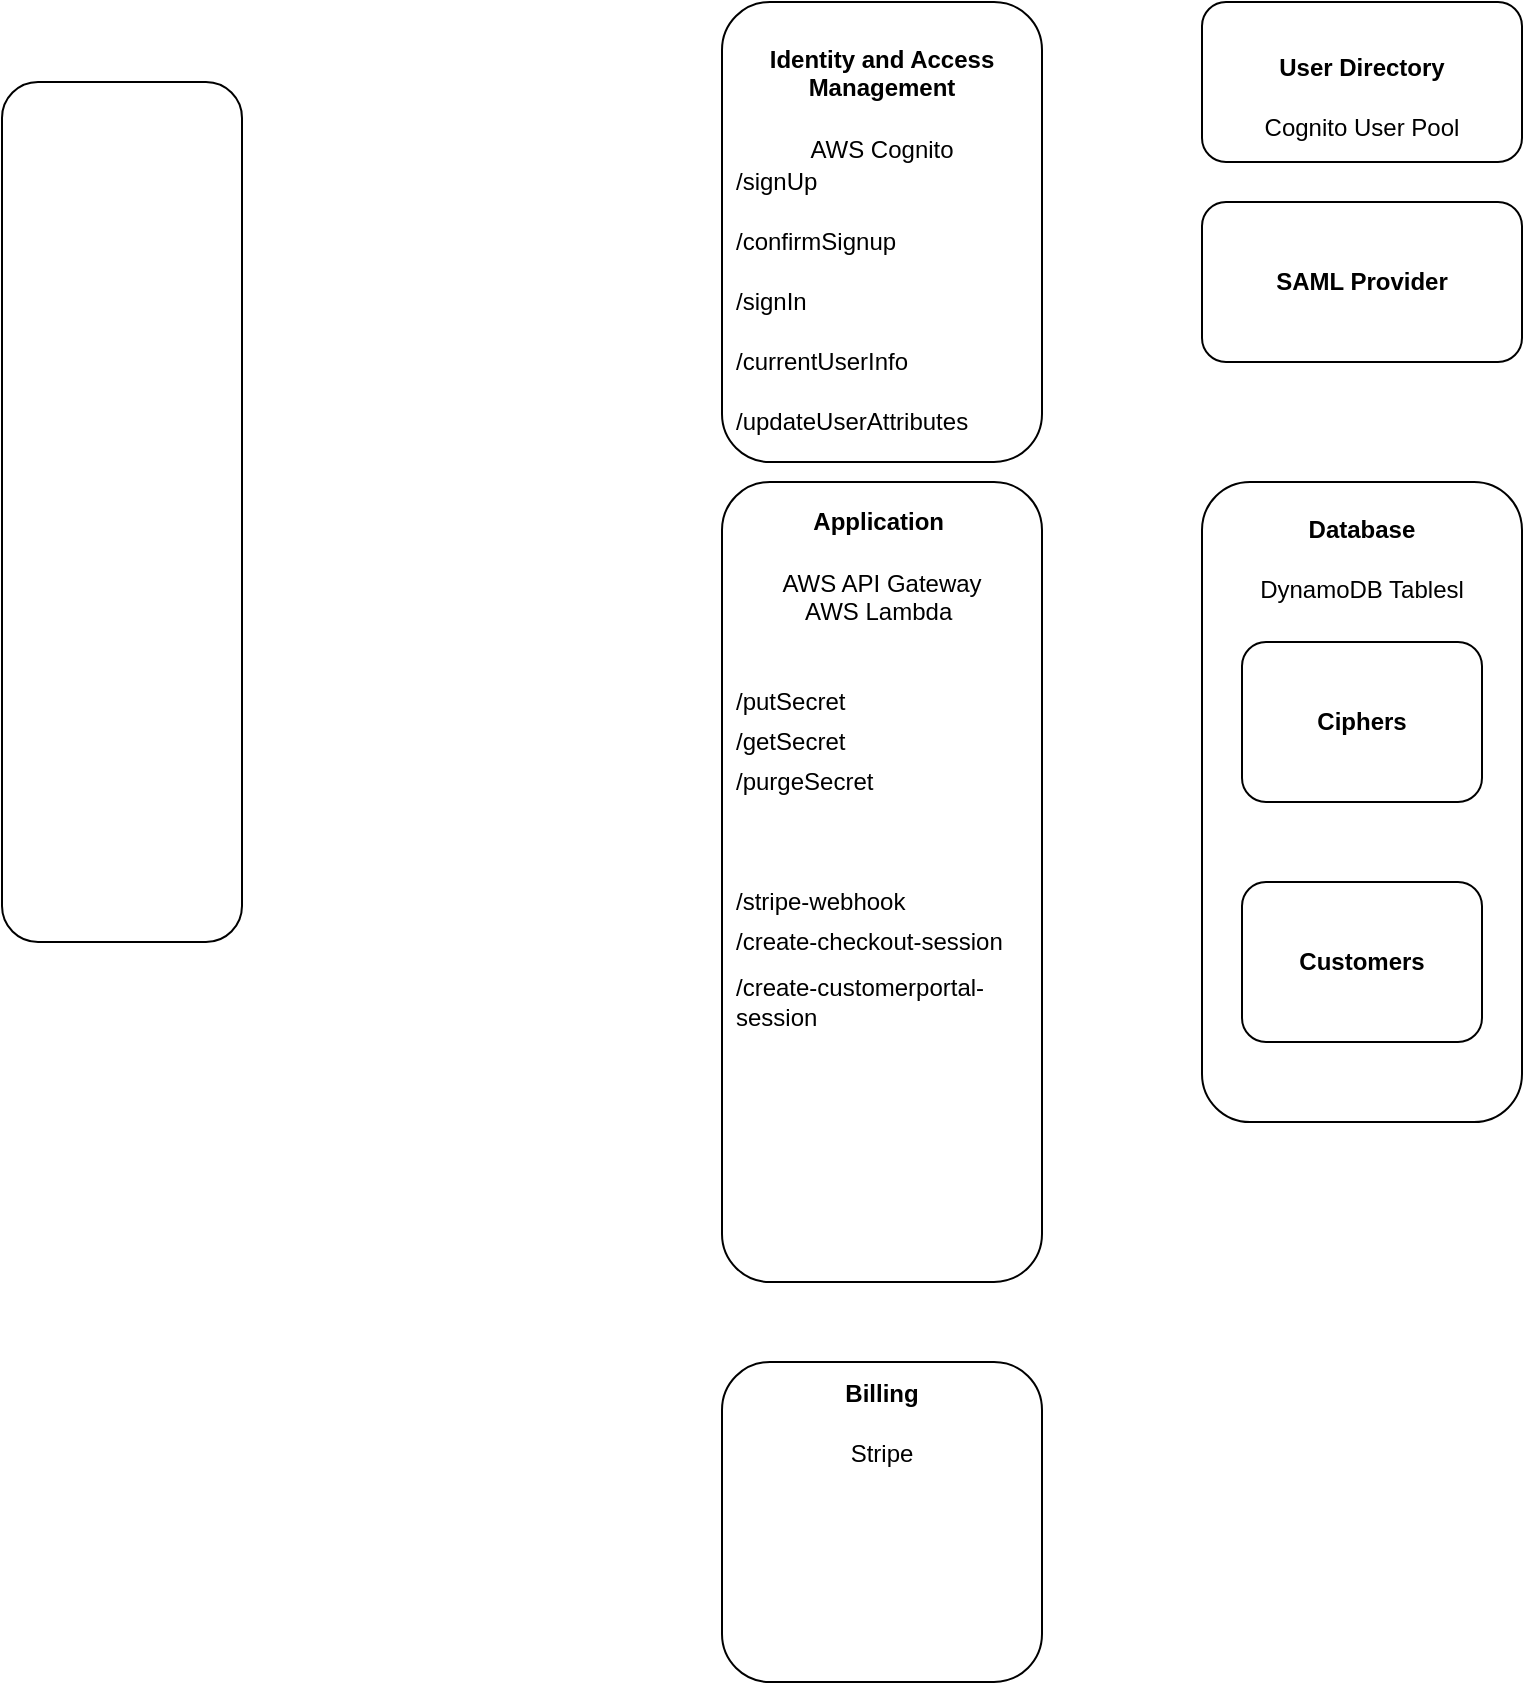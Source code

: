 <mxfile version="13.9.2" type="github" pages="4">
  <diagram id="Hv6Z0Z-jgz0hXXmfDjHY" name="Application Architecture">
    <mxGraphModel dx="1099" dy="696" grid="1" gridSize="10" guides="1" tooltips="1" connect="1" arrows="1" fold="1" page="1" pageScale="1" pageWidth="850" pageHeight="1100" math="0" shadow="0">
      <root>
        <mxCell id="0" />
        <mxCell id="1" parent="0" />
        <mxCell id="rAYTz6jgHJq_qLiI7_aH-13" value="&lt;h4&gt;Identity and Access Management&lt;/h4&gt;AWS Cognito&lt;br&gt;&lt;br&gt;&lt;br&gt;&lt;br&gt;&lt;br&gt;&lt;br&gt;&lt;br&gt;&lt;br&gt;&lt;br&gt;&lt;br&gt;&lt;br&gt;" style="rounded=1;whiteSpace=wrap;html=1;rotation=0;" parent="1" vertex="1">
          <mxGeometry x="400" width="160" height="230" as="geometry" />
        </mxCell>
        <mxCell id="rAYTz6jgHJq_qLiI7_aH-3" value="&lt;h4&gt;Billing&lt;/h4&gt;Stripe&lt;br&gt;&lt;br&gt;&lt;br&gt;&lt;br&gt;&lt;br&gt;&lt;br&gt;&lt;br&gt;&lt;br&gt;&lt;br&gt;" style="rounded=1;whiteSpace=wrap;html=1;rotation=0;" parent="1" vertex="1">
          <mxGeometry x="400" y="680" width="160" height="160" as="geometry" />
        </mxCell>
        <mxCell id="rAYTz6jgHJq_qLiI7_aH-6" value="&lt;h4&gt;Application&amp;nbsp;&lt;/h4&gt;AWS API Gateway&lt;br&gt;AWS Lambda&amp;nbsp;&lt;br&gt;&lt;br&gt;&lt;br&gt;&lt;br&gt;&lt;br&gt;&lt;br&gt;&lt;br&gt;&lt;br&gt;&lt;br&gt;&lt;br&gt;&lt;br&gt;&lt;br&gt;&lt;br&gt;&lt;br&gt;&lt;br&gt;&lt;br&gt;&lt;br&gt;&lt;br&gt;&lt;br&gt;&lt;br&gt;&lt;br&gt;&lt;br&gt;&lt;br&gt;&lt;br&gt;" style="rounded=1;whiteSpace=wrap;html=1;rotation=0;" parent="1" vertex="1">
          <mxGeometry x="400" y="240" width="160" height="400" as="geometry" />
        </mxCell>
        <mxCell id="rAYTz6jgHJq_qLiI7_aH-10" value="/signUp" style="text;html=1;strokeColor=none;fillColor=none;align=left;verticalAlign=middle;whiteSpace=wrap;rounded=0;" parent="1" vertex="1">
          <mxGeometry x="405" y="80" width="40" height="20" as="geometry" />
        </mxCell>
        <mxCell id="rAYTz6jgHJq_qLiI7_aH-21" value="/confirmSignup" style="text;html=1;strokeColor=none;fillColor=none;align=left;verticalAlign=middle;whiteSpace=wrap;rounded=0;" parent="1" vertex="1">
          <mxGeometry x="405" y="110" width="40" height="20" as="geometry" />
        </mxCell>
        <mxCell id="rAYTz6jgHJq_qLiI7_aH-22" value="/signIn" style="text;html=1;strokeColor=none;fillColor=none;align=left;verticalAlign=middle;whiteSpace=wrap;rounded=0;" parent="1" vertex="1">
          <mxGeometry x="405" y="140" width="40" height="20" as="geometry" />
        </mxCell>
        <mxCell id="rAYTz6jgHJq_qLiI7_aH-23" value="&lt;h4&gt;User Directory&lt;/h4&gt;Cognito User Pool" style="rounded=1;whiteSpace=wrap;html=1;rotation=0;" parent="1" vertex="1">
          <mxGeometry x="640" width="160" height="80" as="geometry" />
        </mxCell>
        <mxCell id="rAYTz6jgHJq_qLiI7_aH-24" value="" style="rounded=1;whiteSpace=wrap;html=1;align=left;" parent="1" vertex="1">
          <mxGeometry x="40" y="40" width="120" height="430" as="geometry" />
        </mxCell>
        <mxCell id="rAYTz6jgHJq_qLiI7_aH-28" value="&lt;h4&gt;Database&lt;/h4&gt;DynamoDB Tablesl&lt;br&gt;&lt;br&gt;&lt;br&gt;&lt;br&gt;&lt;br&gt;&lt;br&gt;&lt;br&gt;&lt;br&gt;&lt;br&gt;&lt;br&gt;&lt;br&gt;&lt;br&gt;&lt;br&gt;&lt;br&gt;&lt;br&gt;&lt;br&gt;&lt;br&gt;&lt;br&gt;&lt;br&gt;" style="rounded=1;whiteSpace=wrap;html=1;rotation=0;" parent="1" vertex="1">
          <mxGeometry x="640" y="240" width="160" height="320" as="geometry" />
        </mxCell>
        <mxCell id="_rLPY60AcB8KLhZ8MVNL-1" value="&lt;h4&gt;Ciphers&lt;/h4&gt;" style="rounded=1;whiteSpace=wrap;html=1;rotation=0;" parent="1" vertex="1">
          <mxGeometry x="660" y="320" width="120" height="80" as="geometry" />
        </mxCell>
        <mxCell id="_rLPY60AcB8KLhZ8MVNL-2" value="&lt;h4&gt;Customers&lt;/h4&gt;" style="rounded=1;whiteSpace=wrap;html=1;rotation=0;" parent="1" vertex="1">
          <mxGeometry x="660" y="440" width="120" height="80" as="geometry" />
        </mxCell>
        <mxCell id="CP3uooLWyoKTAAhPnvAy-1" value="&lt;h4&gt;SAML Provider&lt;/h4&gt;" style="rounded=1;whiteSpace=wrap;html=1;rotation=0;" vertex="1" parent="1">
          <mxGeometry x="640" y="100" width="160" height="80" as="geometry" />
        </mxCell>
        <mxCell id="HtaPsJCZTVptxdijYcUO-7" value="/putSecret" style="text;html=1;strokeColor=none;fillColor=none;align=left;verticalAlign=middle;whiteSpace=wrap;rounded=0;" vertex="1" parent="1">
          <mxGeometry x="405" y="340" width="40" height="20" as="geometry" />
        </mxCell>
        <mxCell id="HtaPsJCZTVptxdijYcUO-8" value="/getSecret" style="text;html=1;strokeColor=none;fillColor=none;align=left;verticalAlign=middle;whiteSpace=wrap;rounded=0;" vertex="1" parent="1">
          <mxGeometry x="405" y="360" width="40" height="20" as="geometry" />
        </mxCell>
        <mxCell id="HtaPsJCZTVptxdijYcUO-9" value="/purgeSecret" style="text;html=1;strokeColor=none;fillColor=none;align=left;verticalAlign=middle;whiteSpace=wrap;rounded=0;" vertex="1" parent="1">
          <mxGeometry x="405" y="380" width="40" height="20" as="geometry" />
        </mxCell>
        <mxCell id="HtaPsJCZTVptxdijYcUO-10" value="/create-checkout-session" style="text;html=1;strokeColor=none;fillColor=none;align=left;verticalAlign=middle;whiteSpace=wrap;rounded=0;" vertex="1" parent="1">
          <mxGeometry x="405" y="460" width="145" height="20" as="geometry" />
        </mxCell>
        <mxCell id="HtaPsJCZTVptxdijYcUO-12" value="/currentUserInfo" style="text;html=1;strokeColor=none;fillColor=none;align=left;verticalAlign=middle;whiteSpace=wrap;rounded=0;" vertex="1" parent="1">
          <mxGeometry x="405" y="170" width="40" height="20" as="geometry" />
        </mxCell>
        <mxCell id="HtaPsJCZTVptxdijYcUO-16" value="/updateUserAttributes" style="text;html=1;strokeColor=none;fillColor=none;align=left;verticalAlign=middle;whiteSpace=wrap;rounded=0;" vertex="1" parent="1">
          <mxGeometry x="405" y="200" width="40" height="20" as="geometry" />
        </mxCell>
        <mxCell id="avt5vIIPCPfY_CYcahbM-1" value="/create-customerportal-session" style="text;html=1;strokeColor=none;fillColor=none;align=left;verticalAlign=middle;whiteSpace=wrap;rounded=0;" vertex="1" parent="1">
          <mxGeometry x="405" y="490" width="145" height="20" as="geometry" />
        </mxCell>
        <mxCell id="avt5vIIPCPfY_CYcahbM-2" value="/stripe-webhook" style="text;html=1;strokeColor=none;fillColor=none;align=left;verticalAlign=middle;whiteSpace=wrap;rounded=0;" vertex="1" parent="1">
          <mxGeometry x="405" y="440" width="145" height="20" as="geometry" />
        </mxCell>
      </root>
    </mxGraphModel>
  </diagram>
  <diagram id="NxciisnmmN84hfSMXkzs" name="CICD">
    <mxGraphModel dx="1339" dy="696" grid="1" gridSize="10" guides="1" tooltips="1" connect="1" arrows="1" fold="1" page="1" pageScale="1" pageWidth="850" pageHeight="1100" math="0" shadow="0">
      <root>
        <mxCell id="5weoIt8CV3_sYMo1khrZ-0" />
        <mxCell id="5weoIt8CV3_sYMo1khrZ-1" parent="5weoIt8CV3_sYMo1khrZ-0" />
        <mxCell id="gUvDCBEUuUBYy2Yh0ItH-0" value="&lt;h4&gt;Seed.run&lt;/h4&gt;&lt;div&gt;pipeline: development&amp;nbsp;&lt;/div&gt;&lt;a target=&quot;_blank&quot; href=&quot;https://ryqb0azfd7.execute-api.ap-southeast-2.amazonaws.com/dev&quot; style=&quot;box-sizing: border-box ; color: rgb(46 , 45 , 51) ; text-decoration: none ; transition: 0.3s ; font-family: &amp;#34;rubik&amp;#34; , sans-serif ; text-align: left&quot;&gt;&lt;font style=&quot;font-size: 12px&quot;&gt;ryqb0azfd7.execute-api.ap-southeast-2.amazonaws.com/dev&lt;/font&gt;&lt;/a&gt;&lt;div&gt;&lt;br&gt;&lt;/div&gt;&lt;div&gt;pipeline: production (manual deploy)&lt;/div&gt;&lt;div&gt;qnsed5flsh.execute-api.ap-southeast-2.amazonaws.com/prod&lt;br&gt;&lt;/div&gt;" style="rounded=1;whiteSpace=wrap;html=1;rotation=0;" vertex="1" parent="5weoIt8CV3_sYMo1khrZ-1">
          <mxGeometry x="320" y="320" width="520" height="200" as="geometry" />
        </mxCell>
        <mxCell id="gUvDCBEUuUBYy2Yh0ItH-1" value="&lt;h4&gt;GitHub&lt;/h4&gt;&lt;br&gt;&lt;br&gt;&lt;br&gt;&lt;br&gt;&lt;br&gt;&lt;br&gt;&lt;br&gt;&lt;br&gt;&lt;br&gt;&lt;br&gt;&lt;br&gt;&lt;br&gt;&lt;br&gt;&lt;br&gt;&lt;br&gt;&lt;br&gt;" style="rounded=1;whiteSpace=wrap;html=1;rotation=0;" vertex="1" parent="5weoIt8CV3_sYMo1khrZ-1">
          <mxGeometry x="40" y="120" width="240" height="440" as="geometry" />
        </mxCell>
        <mxCell id="gUvDCBEUuUBYy2Yh0ItH-2" value="&lt;h4&gt;Secret-Sharer-Client Repo&lt;/h4&gt;&lt;div&gt;branch: master&lt;/div&gt;&lt;div&gt;branch: dev-branch&lt;/div&gt;" style="rounded=1;whiteSpace=wrap;html=1;rotation=0;" vertex="1" parent="5weoIt8CV3_sYMo1khrZ-1">
          <mxGeometry x="80" y="200" width="160" height="80" as="geometry" />
        </mxCell>
        <mxCell id="gUvDCBEUuUBYy2Yh0ItH-3" value="&lt;h4&gt;Secret-Sharer-Server Repo&lt;/h4&gt;&lt;div&gt;branch: master&lt;/div&gt;" style="rounded=1;whiteSpace=wrap;html=1;rotation=0;" vertex="1" parent="5weoIt8CV3_sYMo1khrZ-1">
          <mxGeometry x="80" y="320" width="160" height="200" as="geometry" />
        </mxCell>
        <mxCell id="gUvDCBEUuUBYy2Yh0ItH-4" value="&lt;h4&gt;Netlify&lt;/h4&gt;&amp;nbsp; &amp;nbsp; &amp;nbsp; &amp;nbsp; &amp;nbsp; &amp;nbsp; &amp;nbsp; &amp;nbsp; &amp;nbsp; &amp;nbsp; &amp;nbsp; &amp;nbsp; &amp;nbsp; &amp;nbsp; &amp;nbsp; &amp;nbsp; &amp;nbsp; &amp;nbsp; &amp;nbsp; &amp;nbsp; &amp;nbsp; &amp;nbsp; &amp;nbsp; &amp;nbsp; &amp;nbsp; &amp;nbsp; &amp;nbsp; &amp;nbsp; &amp;nbsp; &amp;nbsp; &amp;nbsp; &amp;nbsp; &amp;nbsp; &amp;nbsp; &amp;nbsp; &amp;nbsp; &amp;nbsp; &amp;nbsp; &amp;nbsp; &amp;nbsp; &amp;nbsp; &amp;nbsp; &amp;nbsp; &amp;nbsp; &amp;nbsp; &amp;nbsp;https://master--secret-sharer.netlify.app&lt;br&gt;&lt;div&gt;&lt;div&gt;&lt;div&gt;&lt;div&gt;&lt;div&gt;&lt;div&gt;&lt;div&gt;&lt;div&gt;&lt;div&gt;&lt;div&gt;&amp;nbsp; &amp;nbsp; &amp;nbsp; &amp;nbsp; &amp;nbsp; &amp;nbsp; &amp;nbsp; &amp;nbsp; &amp;nbsp; &amp;nbsp; &amp;nbsp; &amp;nbsp; &amp;nbsp; &amp;nbsp; &amp;nbsp; &amp;nbsp; &amp;nbsp; &amp;nbsp; &amp;nbsp; &amp;nbsp; &amp;nbsp; &amp;nbsp; &amp;nbsp; &amp;nbsp; &amp;nbsp; &amp;nbsp; &amp;nbsp; &amp;nbsp; &amp;nbsp; &amp;nbsp; &amp;nbsp; &amp;nbsp; &amp;nbsp; &amp;nbsp; &amp;nbsp; &amp;nbsp; &amp;nbsp; &amp;nbsp; &amp;nbsp; &amp;nbsp; &amp;nbsp; &amp;nbsp; &amp;nbsp;https:/dev-branch--secret-sharer.netlify.app&lt;/div&gt;&lt;/div&gt;&lt;/div&gt;&lt;/div&gt;&lt;/div&gt;&lt;/div&gt;&lt;/div&gt;&lt;/div&gt;&lt;/div&gt;&lt;/div&gt;" style="rounded=1;whiteSpace=wrap;html=1;rotation=0;" vertex="1" parent="5weoIt8CV3_sYMo1khrZ-1">
          <mxGeometry x="320" y="200" width="520" height="80" as="geometry" />
        </mxCell>
        <mxCell id="gUvDCBEUuUBYy2Yh0ItH-7" value="&lt;h4&gt;Cloudflare&lt;/h4&gt;&lt;div&gt;CNAME&lt;/div&gt;&lt;div&gt;shhh.link&lt;/div&gt;master--secret-sharer.netlify.app&lt;div&gt;&amp;nbsp;&lt;/div&gt;" style="rounded=1;whiteSpace=wrap;html=1;rotation=0;" vertex="1" parent="5weoIt8CV3_sYMo1khrZ-1">
          <mxGeometry x="590" y="80" width="250" height="80" as="geometry" />
        </mxCell>
      </root>
    </mxGraphModel>
  </diagram>
  <diagram id="8XQlMVYwTLiwBFjd8v2O" name="Mgmt &amp; Reporting">
    <mxGraphModel dx="1339" dy="696" grid="1" gridSize="10" guides="1" tooltips="1" connect="1" arrows="1" fold="1" page="1" pageScale="1" pageWidth="850" pageHeight="1100" math="0" shadow="0">
      <root>
        <mxCell id="kYcK-3j_SrmOTwIYCgRn-0" />
        <mxCell id="kYcK-3j_SrmOTwIYCgRn-1" parent="kYcK-3j_SrmOTwIYCgRn-0" />
        <mxCell id="4YO0bs2g4u5x8FvCbHhL-0" value="&lt;h4&gt;Serverless.com&lt;/h4&gt;&lt;div&gt;Serverless Usage and Statistics&lt;/div&gt;" style="rounded=1;whiteSpace=wrap;html=1;rotation=0;" vertex="1" parent="kYcK-3j_SrmOTwIYCgRn-1">
          <mxGeometry x="160" y="680" width="520" height="80" as="geometry" />
        </mxCell>
        <mxCell id="4YO0bs2g4u5x8FvCbHhL-4" value="&lt;h4&gt;Sentry.io&lt;/h4&gt;React Web Application Usage, Statistics and Bug Tracking" style="rounded=1;whiteSpace=wrap;html=1;rotation=0;" vertex="1" parent="kYcK-3j_SrmOTwIYCgRn-1">
          <mxGeometry x="160" y="560" width="520" height="80" as="geometry" />
        </mxCell>
        <mxCell id="4YO0bs2g4u5x8FvCbHhL-5" value="&lt;h4&gt;Cloudflare&lt;/h4&gt;&lt;div&gt;DNS and WAF Management, Usage and Statistics&lt;/div&gt;&lt;div&gt;&amp;nbsp;&lt;/div&gt;" style="rounded=1;whiteSpace=wrap;html=1;rotation=0;" vertex="1" parent="kYcK-3j_SrmOTwIYCgRn-1">
          <mxGeometry x="160" y="80" width="520" height="80" as="geometry" />
        </mxCell>
        <mxCell id="4YO0bs2g4u5x8FvCbHhL-6" value="&lt;h4&gt;Amazonaws.com&lt;/h4&gt;&lt;div&gt;DynamoDB, Cognito, API Gateway &amp;amp; Lambda Management, Usage and Statistics&lt;/div&gt;" style="rounded=1;whiteSpace=wrap;html=1;rotation=0;" vertex="1" parent="kYcK-3j_SrmOTwIYCgRn-1">
          <mxGeometry x="160" y="800" width="520" height="80" as="geometry" />
        </mxCell>
        <mxCell id="4YO0bs2g4u5x8FvCbHhL-7" value="&lt;h4&gt;Github.com&lt;/h4&gt;Code Repository Management, Usage and Statistics" style="rounded=1;whiteSpace=wrap;html=1;rotation=0;" vertex="1" parent="kYcK-3j_SrmOTwIYCgRn-1">
          <mxGeometry x="160" y="200" width="520" height="80" as="geometry" />
        </mxCell>
        <mxCell id="4YO0bs2g4u5x8FvCbHhL-8" value="&lt;h4&gt;Seed.run&lt;/h4&gt;&lt;div&gt;Serverless Backend Continuous Integration / Deployment Management&lt;/div&gt;" style="rounded=1;whiteSpace=wrap;html=1;rotation=0;" vertex="1" parent="kYcK-3j_SrmOTwIYCgRn-1">
          <mxGeometry x="160" y="440" width="520" height="80" as="geometry" />
        </mxCell>
        <mxCell id="4YO0bs2g4u5x8FvCbHhL-9" value="&lt;h4&gt;Netlify.com&lt;/h4&gt;Web Application Continuous Integration / Deployment Managment" style="rounded=1;whiteSpace=wrap;html=1;rotation=0;" vertex="1" parent="kYcK-3j_SrmOTwIYCgRn-1">
          <mxGeometry x="160" y="320" width="520" height="80" as="geometry" />
        </mxCell>
      </root>
    </mxGraphModel>
  </diagram>
  <diagram id="ktrm1AF7MMYaVzFN94N8" name="References">
    <mxGraphModel dx="1099" dy="696" grid="1" gridSize="10" guides="1" tooltips="1" connect="1" arrows="1" fold="1" page="1" pageScale="1" pageWidth="850" pageHeight="1100" math="0" shadow="0">
      <root>
        <mxCell id="GUHfuzDCQo2xxeLJagS3-0" />
        <mxCell id="GUHfuzDCQo2xxeLJagS3-1" parent="GUHfuzDCQo2xxeLJagS3-0" />
        <mxCell id="GUHfuzDCQo2xxeLJagS3-2" value="Customer Signup" style="text;html=1;align=left;verticalAlign=middle;resizable=0;points=[];autosize=1;" vertex="1" parent="GUHfuzDCQo2xxeLJagS3-1">
          <mxGeometry x="120" y="40" width="110" height="20" as="geometry" />
        </mxCell>
        <UserObject label="https://stripe.com/docs/billing/subscriptions/integrating-customer-portal" link="https://stripe.com/docs/billing/subscriptions/integrating-customer-portal" id="GUHfuzDCQo2xxeLJagS3-3">
          <mxCell style="text;html=1;align=center;verticalAlign=middle;resizable=0;points=[];autosize=1;" vertex="1" parent="GUHfuzDCQo2xxeLJagS3-1">
            <mxGeometry x="120" y="480" width="390" height="20" as="geometry" />
          </mxCell>
        </UserObject>
        <UserObject label="https://stripe.com/docs/webhooks/integration-builder" link="https://stripe.com/docs/webhooks/integration-builder" id="GWS15qCUytG4cjWKH32i-0">
          <mxCell style="text;whiteSpace=wrap;html=1;" vertex="1" parent="GUHfuzDCQo2xxeLJagS3-1">
            <mxGeometry x="125" y="510" width="300" height="30" as="geometry" />
          </mxCell>
        </UserObject>
        <UserObject label="https://stripe.com/docs/billing/subscriptions/checkout/fixed-price" link="https://stripe.com/docs/billing/subscriptions/checkout/fixed-price" id="GWS15qCUytG4cjWKH32i-1">
          <mxCell style="text;whiteSpace=wrap;html=1;" vertex="1" parent="GUHfuzDCQo2xxeLJagS3-1">
            <mxGeometry x="125" y="420" width="360" height="30" as="geometry" />
          </mxCell>
        </UserObject>
        <UserObject label="https://github.com/stripe-samples/checkout-single-subscription" link="https://github.com/stripe-samples/checkout-single-subscription" id="GWS15qCUytG4cjWKH32i-2">
          <mxCell style="text;whiteSpace=wrap;html=1;" vertex="1" parent="GUHfuzDCQo2xxeLJagS3-1">
            <mxGeometry x="125" y="450" width="360" height="30" as="geometry" />
          </mxCell>
        </UserObject>
        <mxCell id="GWS15qCUytG4cjWKH32i-3" value="Billing" style="text;html=1;align=center;verticalAlign=middle;resizable=0;points=[];autosize=1;" vertex="1" parent="GUHfuzDCQo2xxeLJagS3-1">
          <mxGeometry x="120" y="400" width="50" height="20" as="geometry" />
        </mxCell>
        <mxCell id="GWS15qCUytG4cjWKH32i-4" value="&lt;div style=&quot;text-align: left&quot;&gt;Create Cognito customer&lt;/div&gt;&lt;div style=&quot;text-align: left&quot;&gt;Validate E-mail&lt;/div&gt;&lt;br&gt;&lt;div&gt;&lt;div&gt;&lt;div style=&quot;text-align: left&quot;&gt;E-mail matches existing Domain?&lt;/div&gt;&lt;/div&gt;&lt;/div&gt;&lt;div style=&quot;text-align: left&quot;&gt;Yes - Job done&lt;/div&gt;&lt;div style=&quot;text-align: left&quot;&gt;No -&amp;nbsp;&lt;/div&gt;&lt;div style=&quot;text-align: left&quot;&gt;&amp;nbsp; Call create-checkout-session (pass e-mail)&lt;/div&gt;&lt;div style=&quot;text-align: left&quot;&gt;&amp;nbsp; Stripe redirects to /success?sessionId=n&lt;/div&gt;&lt;div style=&quot;text-align: left&quot;&gt;&amp;nbsp; Call checkout-session&lt;/div&gt;&lt;div style=&quot;text-align: left&quot;&gt;&amp;nbsp; Call Cognito Auth.updateUserAttributes&lt;/div&gt;&lt;div style=&quot;text-align: left&quot;&gt;&amp;nbsp; &amp;nbsp; &amp;nbsp;add stripeCustomerId&lt;/div&gt;&lt;div style=&quot;text-align: left&quot;&gt;&amp;nbsp; &amp;nbsp; &amp;nbsp;suscriptionName&lt;/div&gt;&lt;div style=&quot;text-align: left&quot;&gt;&amp;nbsp; &amp;nbsp; &amp;nbsp;subscriptionActiveToDate (or whatever this is called)&lt;/div&gt;&lt;div style=&quot;text-align: left&quot;&gt;&amp;nbsp; &amp;nbsp; &amp;nbsp;isBillingAdmin=true&lt;/div&gt;&lt;div style=&quot;text-align: left&quot;&gt;&amp;nbsp; &amp;nbsp; &amp;nbsp;IsUserAdmin=true&lt;/div&gt;&lt;div style=&quot;text-align: left&quot;&gt;&lt;br&gt;&lt;/div&gt;" style="text;html=1;align=center;verticalAlign=middle;resizable=0;points=[];autosize=1;" vertex="1" parent="GUHfuzDCQo2xxeLJagS3-1">
          <mxGeometry x="125" y="60" width="310" height="230" as="geometry" />
        </mxCell>
      </root>
    </mxGraphModel>
  </diagram>
</mxfile>
